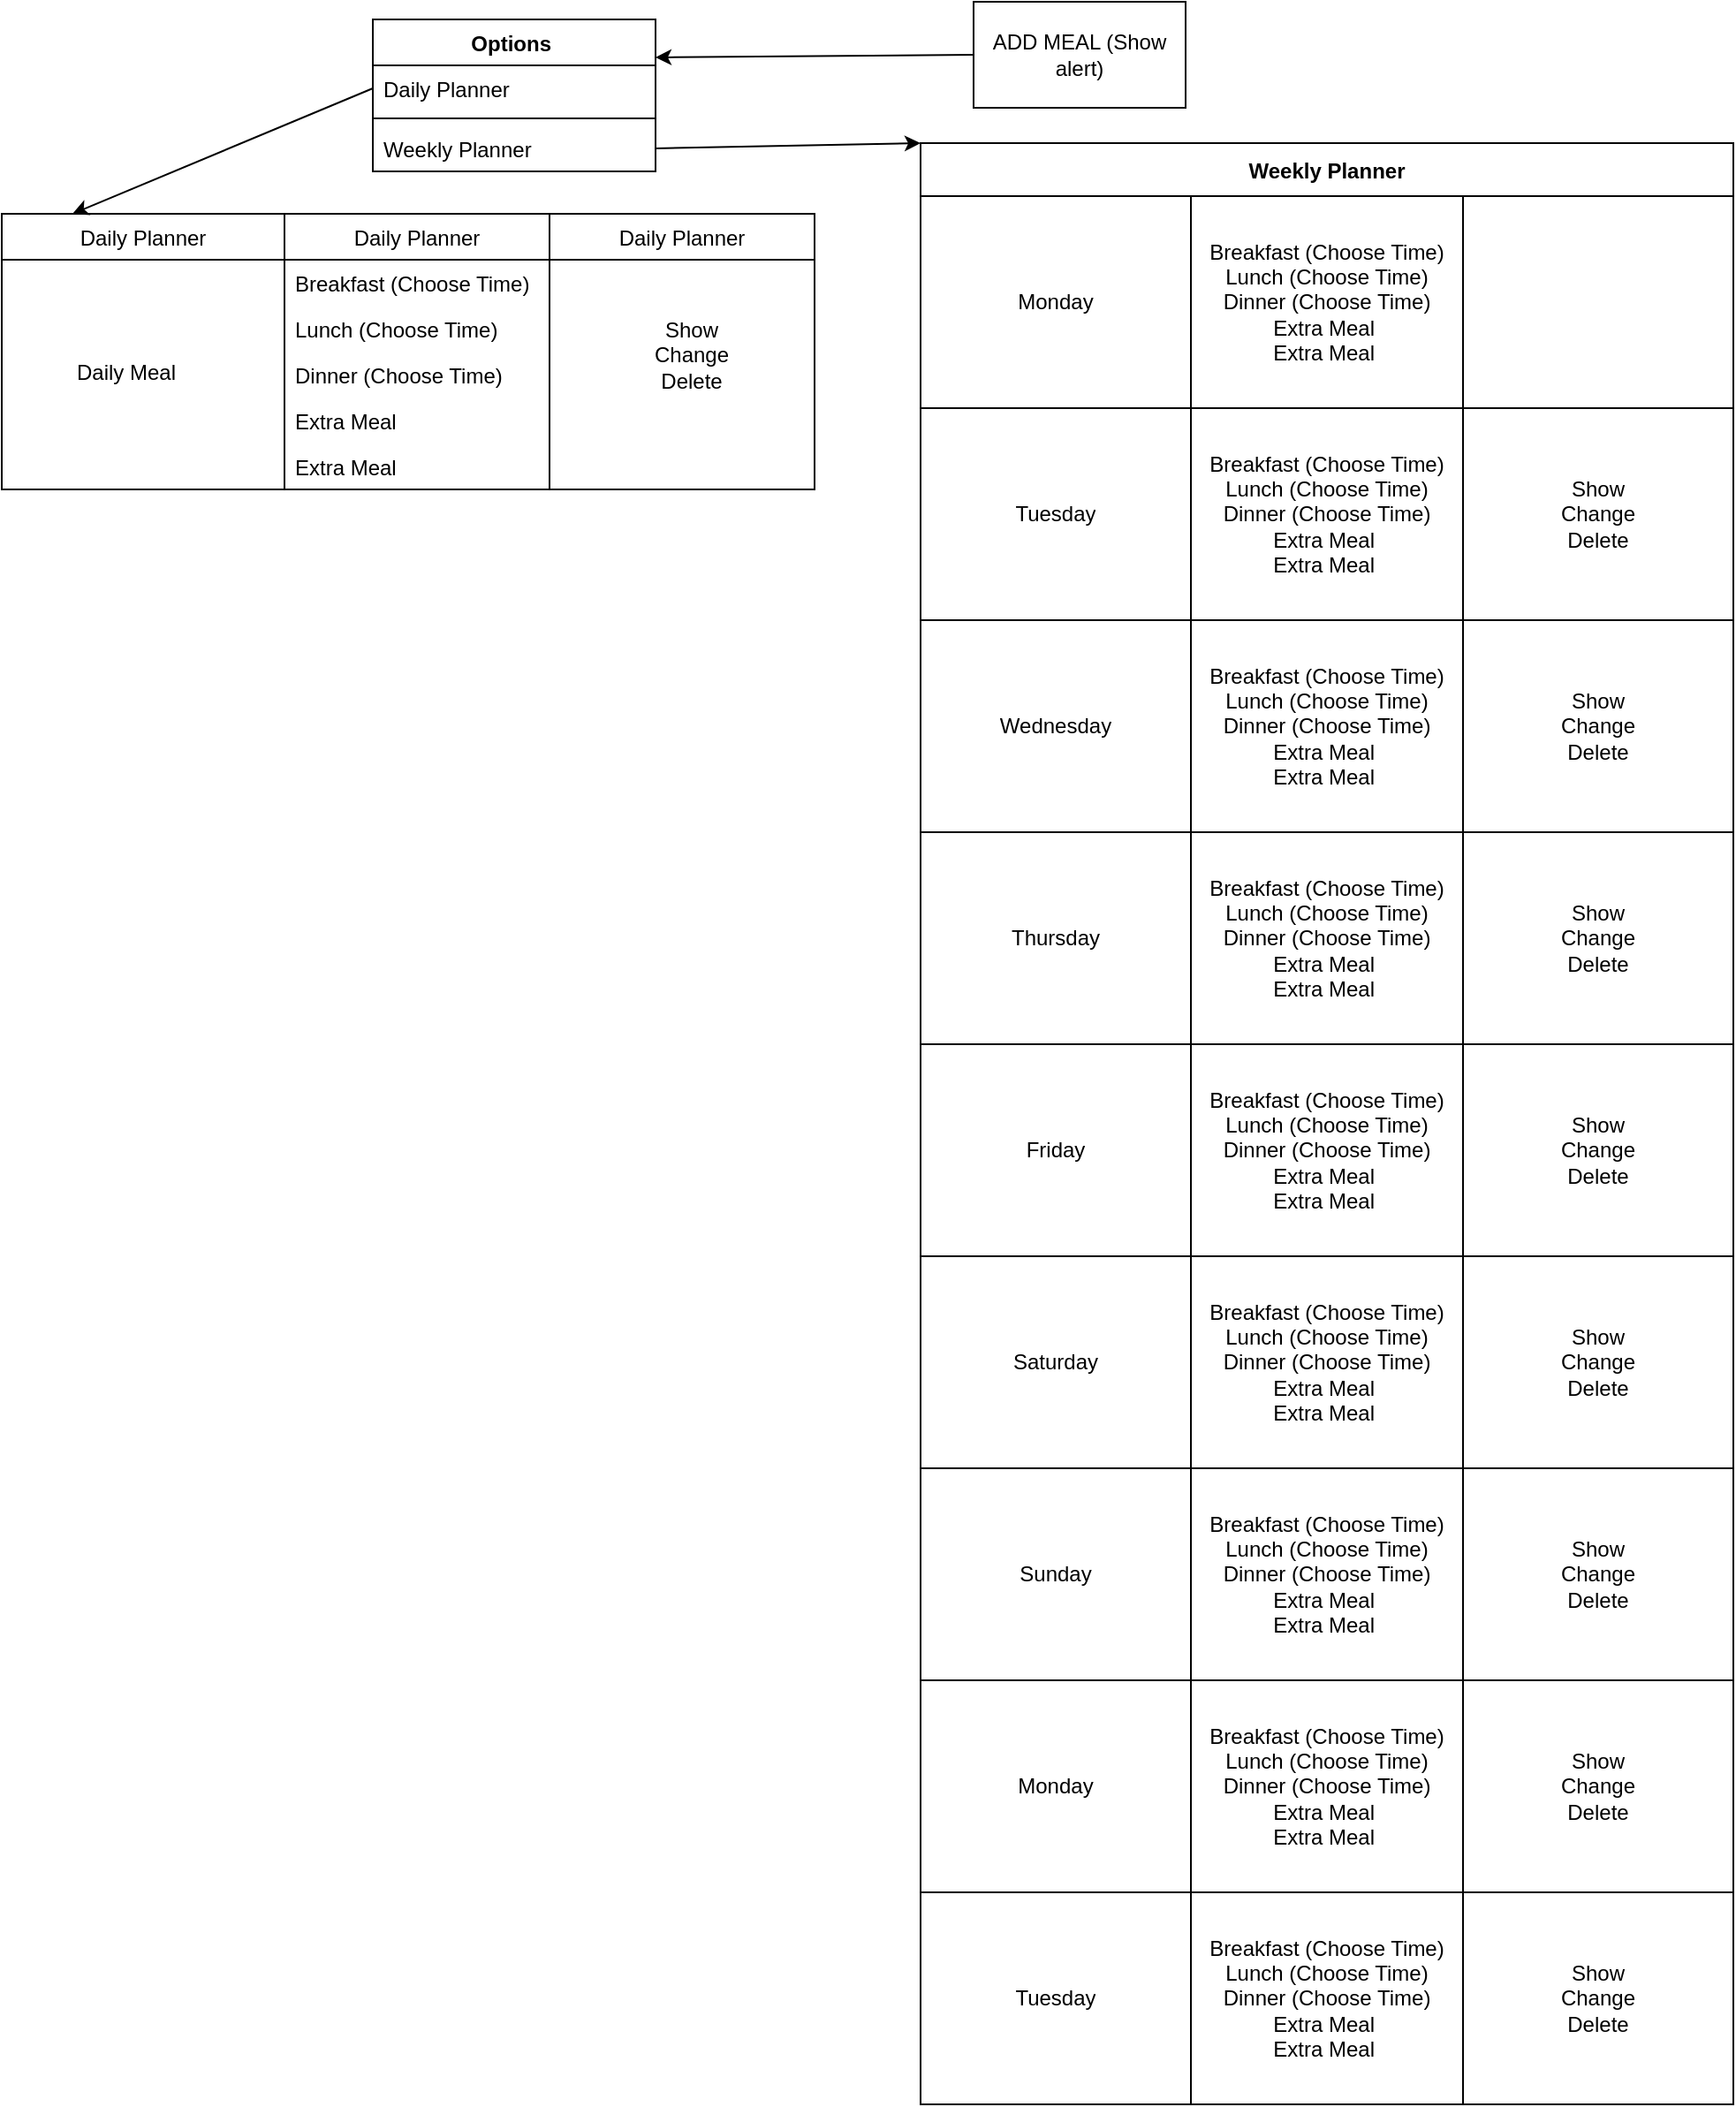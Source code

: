 <mxfile>
    <diagram id="pqY309hfnbzZIOM1RfYN" name="Page-1">
        <mxGraphModel dx="2066" dy="558" grid="1" gridSize="10" guides="1" tooltips="1" connect="1" arrows="1" fold="1" page="1" pageScale="1" pageWidth="850" pageHeight="1100" math="0" shadow="0">
            <root>
                <mxCell id="0"/>
                <mxCell id="1" parent="0"/>
                <mxCell id="2" value="Weekly Planner" style="shape=table;startSize=30;container=1;collapsible=0;childLayout=tableLayout;fontStyle=1;align=center;" vertex="1" parent="1">
                    <mxGeometry x="350" y="90" width="460" height="1110" as="geometry"/>
                </mxCell>
                <mxCell id="3" value="" style="shape=tableRow;horizontal=0;startSize=0;swimlaneHead=0;swimlaneBody=0;top=0;left=0;bottom=0;right=0;collapsible=0;dropTarget=0;fillColor=none;points=[[0,0.5],[1,0.5]];portConstraint=eastwest;" vertex="1" parent="2">
                    <mxGeometry y="30" width="460" height="120" as="geometry"/>
                </mxCell>
                <mxCell id="4" value="Monday" style="shape=partialRectangle;html=1;whiteSpace=wrap;connectable=0;fillColor=none;top=0;left=0;bottom=0;right=0;overflow=hidden;" vertex="1" parent="3">
                    <mxGeometry width="153" height="120" as="geometry">
                        <mxRectangle width="153" height="120" as="alternateBounds"/>
                    </mxGeometry>
                </mxCell>
                <mxCell id="5" value="&lt;span style=&quot;text-align: left;&quot;&gt;Breakfast (Choose Time)&lt;br&gt;&lt;/span&gt;&lt;span style=&quot;text-align: left;&quot;&gt;Lunch (Choose Time)&lt;br&gt;&lt;/span&gt;&lt;span style=&quot;text-align: left;&quot;&gt;Dinner (Choose Time)&lt;br&gt;&lt;/span&gt;&lt;span style=&quot;text-align: left;&quot;&gt;Extra Meal&amp;nbsp;&lt;br&gt;&lt;/span&gt;&lt;span style=&quot;text-align: left;&quot;&gt;Extra Meal&amp;nbsp;&lt;/span&gt;&lt;span style=&quot;text-align: left;&quot;&gt;&lt;br&gt;&lt;/span&gt;" style="shape=partialRectangle;html=1;whiteSpace=wrap;connectable=0;fillColor=none;top=0;left=0;bottom=0;right=0;overflow=hidden;" vertex="1" parent="3">
                    <mxGeometry x="153" width="154" height="120" as="geometry">
                        <mxRectangle width="154" height="120" as="alternateBounds"/>
                    </mxGeometry>
                </mxCell>
                <mxCell id="6" value="" style="shape=partialRectangle;html=1;whiteSpace=wrap;connectable=0;fillColor=none;top=0;left=0;bottom=0;right=0;overflow=hidden;" vertex="1" parent="3">
                    <mxGeometry x="307" width="153" height="120" as="geometry">
                        <mxRectangle width="153" height="120" as="alternateBounds"/>
                    </mxGeometry>
                </mxCell>
                <mxCell id="7" value="" style="shape=tableRow;horizontal=0;startSize=0;swimlaneHead=0;swimlaneBody=0;top=0;left=0;bottom=0;right=0;collapsible=0;dropTarget=0;fillColor=none;points=[[0,0.5],[1,0.5]];portConstraint=eastwest;" vertex="1" parent="2">
                    <mxGeometry y="150" width="460" height="120" as="geometry"/>
                </mxCell>
                <mxCell id="8" value="Tuesday" style="shape=partialRectangle;html=1;whiteSpace=wrap;connectable=0;fillColor=none;top=0;left=0;bottom=0;right=0;overflow=hidden;" vertex="1" parent="7">
                    <mxGeometry width="153" height="120" as="geometry">
                        <mxRectangle width="153" height="120" as="alternateBounds"/>
                    </mxGeometry>
                </mxCell>
                <mxCell id="9" value="&lt;span style=&quot;text-align: left;&quot;&gt;Breakfast (Choose Time)&lt;br&gt;&lt;/span&gt;&lt;span style=&quot;text-align: left;&quot;&gt;Lunch (Choose Time)&lt;br&gt;&lt;/span&gt;&lt;span style=&quot;text-align: left;&quot;&gt;Dinner (Choose Time)&lt;br&gt;&lt;/span&gt;&lt;span style=&quot;text-align: left;&quot;&gt;Extra Meal&amp;nbsp;&lt;br&gt;&lt;/span&gt;&lt;span style=&quot;text-align: left;&quot;&gt;Extra Meal&amp;nbsp;&lt;/span&gt;" style="shape=partialRectangle;html=1;whiteSpace=wrap;connectable=0;fillColor=none;top=0;left=0;bottom=0;right=0;overflow=hidden;" vertex="1" parent="7">
                    <mxGeometry x="153" width="154" height="120" as="geometry">
                        <mxRectangle width="154" height="120" as="alternateBounds"/>
                    </mxGeometry>
                </mxCell>
                <mxCell id="10" value="Show&lt;br&gt;Change&lt;br&gt;Delete" style="shape=partialRectangle;html=1;whiteSpace=wrap;connectable=0;fillColor=none;top=0;left=0;bottom=0;right=0;overflow=hidden;" vertex="1" parent="7">
                    <mxGeometry x="307" width="153" height="120" as="geometry">
                        <mxRectangle width="153" height="120" as="alternateBounds"/>
                    </mxGeometry>
                </mxCell>
                <mxCell id="11" value="" style="shape=tableRow;horizontal=0;startSize=0;swimlaneHead=0;swimlaneBody=0;top=0;left=0;bottom=0;right=0;collapsible=0;dropTarget=0;fillColor=none;points=[[0,0.5],[1,0.5]];portConstraint=eastwest;" vertex="1" parent="2">
                    <mxGeometry y="270" width="460" height="120" as="geometry"/>
                </mxCell>
                <mxCell id="12" value="Wednesday" style="shape=partialRectangle;html=1;whiteSpace=wrap;connectable=0;fillColor=none;top=0;left=0;bottom=0;right=0;overflow=hidden;" vertex="1" parent="11">
                    <mxGeometry width="153" height="120" as="geometry">
                        <mxRectangle width="153" height="120" as="alternateBounds"/>
                    </mxGeometry>
                </mxCell>
                <mxCell id="13" value="&lt;span style=&quot;text-align: left;&quot;&gt;Breakfast (Choose Time)&lt;br&gt;&lt;/span&gt;&lt;span style=&quot;text-align: left;&quot;&gt;Lunch (Choose Time)&lt;br&gt;&lt;/span&gt;&lt;span style=&quot;text-align: left;&quot;&gt;Dinner (Choose Time)&lt;br&gt;&lt;/span&gt;&lt;span style=&quot;text-align: left;&quot;&gt;Extra Meal&amp;nbsp;&lt;br&gt;&lt;/span&gt;&lt;span style=&quot;text-align: left;&quot;&gt;Extra Meal&amp;nbsp;&lt;/span&gt;" style="shape=partialRectangle;html=1;whiteSpace=wrap;connectable=0;fillColor=none;top=0;left=0;bottom=0;right=0;overflow=hidden;" vertex="1" parent="11">
                    <mxGeometry x="153" width="154" height="120" as="geometry">
                        <mxRectangle width="154" height="120" as="alternateBounds"/>
                    </mxGeometry>
                </mxCell>
                <mxCell id="14" value="Show&lt;br&gt;Change&lt;br&gt;Delete" style="shape=partialRectangle;html=1;whiteSpace=wrap;connectable=0;fillColor=none;top=0;left=0;bottom=0;right=0;overflow=hidden;" vertex="1" parent="11">
                    <mxGeometry x="307" width="153" height="120" as="geometry">
                        <mxRectangle width="153" height="120" as="alternateBounds"/>
                    </mxGeometry>
                </mxCell>
                <mxCell id="60" value="" style="shape=tableRow;horizontal=0;startSize=0;swimlaneHead=0;swimlaneBody=0;top=0;left=0;bottom=0;right=0;collapsible=0;dropTarget=0;fillColor=none;points=[[0,0.5],[1,0.5]];portConstraint=eastwest;" vertex="1" parent="2">
                    <mxGeometry y="390" width="460" height="120" as="geometry"/>
                </mxCell>
                <mxCell id="61" value="Thursday" style="shape=partialRectangle;html=1;whiteSpace=wrap;connectable=0;fillColor=none;top=0;left=0;bottom=0;right=0;overflow=hidden;" vertex="1" parent="60">
                    <mxGeometry width="153" height="120" as="geometry">
                        <mxRectangle width="153" height="120" as="alternateBounds"/>
                    </mxGeometry>
                </mxCell>
                <mxCell id="62" value="&lt;span style=&quot;text-align: left;&quot;&gt;Breakfast (Choose Time)&lt;br&gt;&lt;/span&gt;&lt;span style=&quot;text-align: left;&quot;&gt;Lunch (Choose Time)&lt;br&gt;&lt;/span&gt;&lt;span style=&quot;text-align: left;&quot;&gt;Dinner (Choose Time)&lt;br&gt;&lt;/span&gt;&lt;span style=&quot;text-align: left;&quot;&gt;Extra Meal&amp;nbsp;&lt;br&gt;&lt;/span&gt;&lt;span style=&quot;text-align: left;&quot;&gt;Extra Meal&amp;nbsp;&lt;/span&gt;" style="shape=partialRectangle;html=1;whiteSpace=wrap;connectable=0;fillColor=none;top=0;left=0;bottom=0;right=0;overflow=hidden;" vertex="1" parent="60">
                    <mxGeometry x="153" width="154" height="120" as="geometry">
                        <mxRectangle width="154" height="120" as="alternateBounds"/>
                    </mxGeometry>
                </mxCell>
                <mxCell id="63" value="Show&lt;br&gt;Change&lt;br&gt;Delete" style="shape=partialRectangle;html=1;whiteSpace=wrap;connectable=0;fillColor=none;top=0;left=0;bottom=0;right=0;overflow=hidden;" vertex="1" parent="60">
                    <mxGeometry x="307" width="153" height="120" as="geometry">
                        <mxRectangle width="153" height="120" as="alternateBounds"/>
                    </mxGeometry>
                </mxCell>
                <mxCell id="64" value="" style="shape=tableRow;horizontal=0;startSize=0;swimlaneHead=0;swimlaneBody=0;top=0;left=0;bottom=0;right=0;collapsible=0;dropTarget=0;fillColor=none;points=[[0,0.5],[1,0.5]];portConstraint=eastwest;" vertex="1" parent="2">
                    <mxGeometry y="510" width="460" height="120" as="geometry"/>
                </mxCell>
                <mxCell id="65" value="Friday" style="shape=partialRectangle;html=1;whiteSpace=wrap;connectable=0;fillColor=none;top=0;left=0;bottom=0;right=0;overflow=hidden;" vertex="1" parent="64">
                    <mxGeometry width="153" height="120" as="geometry">
                        <mxRectangle width="153" height="120" as="alternateBounds"/>
                    </mxGeometry>
                </mxCell>
                <mxCell id="66" value="&lt;span style=&quot;text-align: left;&quot;&gt;Breakfast (Choose Time)&lt;br&gt;&lt;/span&gt;&lt;span style=&quot;text-align: left;&quot;&gt;Lunch (Choose Time)&lt;br&gt;&lt;/span&gt;&lt;span style=&quot;text-align: left;&quot;&gt;Dinner (Choose Time)&lt;br&gt;&lt;/span&gt;&lt;span style=&quot;text-align: left;&quot;&gt;Extra Meal&amp;nbsp;&lt;br&gt;&lt;/span&gt;&lt;span style=&quot;text-align: left;&quot;&gt;Extra Meal&amp;nbsp;&lt;/span&gt;" style="shape=partialRectangle;html=1;whiteSpace=wrap;connectable=0;fillColor=none;top=0;left=0;bottom=0;right=0;overflow=hidden;" vertex="1" parent="64">
                    <mxGeometry x="153" width="154" height="120" as="geometry">
                        <mxRectangle width="154" height="120" as="alternateBounds"/>
                    </mxGeometry>
                </mxCell>
                <mxCell id="67" value="Show&lt;br&gt;Change&lt;br&gt;Delete" style="shape=partialRectangle;html=1;whiteSpace=wrap;connectable=0;fillColor=none;top=0;left=0;bottom=0;right=0;overflow=hidden;" vertex="1" parent="64">
                    <mxGeometry x="307" width="153" height="120" as="geometry">
                        <mxRectangle width="153" height="120" as="alternateBounds"/>
                    </mxGeometry>
                </mxCell>
                <mxCell id="68" value="" style="shape=tableRow;horizontal=0;startSize=0;swimlaneHead=0;swimlaneBody=0;top=0;left=0;bottom=0;right=0;collapsible=0;dropTarget=0;fillColor=none;points=[[0,0.5],[1,0.5]];portConstraint=eastwest;" vertex="1" parent="2">
                    <mxGeometry y="630" width="460" height="120" as="geometry"/>
                </mxCell>
                <mxCell id="69" value="Saturday" style="shape=partialRectangle;html=1;whiteSpace=wrap;connectable=0;fillColor=none;top=0;left=0;bottom=0;right=0;overflow=hidden;" vertex="1" parent="68">
                    <mxGeometry width="153" height="120" as="geometry">
                        <mxRectangle width="153" height="120" as="alternateBounds"/>
                    </mxGeometry>
                </mxCell>
                <mxCell id="70" value="&lt;span style=&quot;text-align: left;&quot;&gt;Breakfast (Choose Time)&lt;br&gt;&lt;/span&gt;&lt;span style=&quot;text-align: left;&quot;&gt;Lunch (Choose Time)&lt;br&gt;&lt;/span&gt;&lt;span style=&quot;text-align: left;&quot;&gt;Dinner (Choose Time)&lt;br&gt;&lt;/span&gt;&lt;span style=&quot;text-align: left;&quot;&gt;Extra Meal&amp;nbsp;&lt;br&gt;&lt;/span&gt;&lt;span style=&quot;text-align: left;&quot;&gt;Extra Meal&amp;nbsp;&lt;/span&gt;" style="shape=partialRectangle;html=1;whiteSpace=wrap;connectable=0;fillColor=none;top=0;left=0;bottom=0;right=0;overflow=hidden;" vertex="1" parent="68">
                    <mxGeometry x="153" width="154" height="120" as="geometry">
                        <mxRectangle width="154" height="120" as="alternateBounds"/>
                    </mxGeometry>
                </mxCell>
                <mxCell id="71" value="Show&lt;br&gt;Change&lt;br&gt;Delete" style="shape=partialRectangle;html=1;whiteSpace=wrap;connectable=0;fillColor=none;top=0;left=0;bottom=0;right=0;overflow=hidden;" vertex="1" parent="68">
                    <mxGeometry x="307" width="153" height="120" as="geometry">
                        <mxRectangle width="153" height="120" as="alternateBounds"/>
                    </mxGeometry>
                </mxCell>
                <mxCell id="72" value="" style="shape=tableRow;horizontal=0;startSize=0;swimlaneHead=0;swimlaneBody=0;top=0;left=0;bottom=0;right=0;collapsible=0;dropTarget=0;fillColor=none;points=[[0,0.5],[1,0.5]];portConstraint=eastwest;" vertex="1" parent="2">
                    <mxGeometry y="750" width="460" height="120" as="geometry"/>
                </mxCell>
                <mxCell id="73" value="Sunday" style="shape=partialRectangle;html=1;whiteSpace=wrap;connectable=0;fillColor=none;top=0;left=0;bottom=0;right=0;overflow=hidden;" vertex="1" parent="72">
                    <mxGeometry width="153" height="120" as="geometry">
                        <mxRectangle width="153" height="120" as="alternateBounds"/>
                    </mxGeometry>
                </mxCell>
                <mxCell id="74" value="&lt;span style=&quot;text-align: left;&quot;&gt;Breakfast (Choose Time)&lt;br&gt;&lt;/span&gt;&lt;span style=&quot;text-align: left;&quot;&gt;Lunch (Choose Time)&lt;br&gt;&lt;/span&gt;&lt;span style=&quot;text-align: left;&quot;&gt;Dinner (Choose Time)&lt;br&gt;&lt;/span&gt;&lt;span style=&quot;text-align: left;&quot;&gt;Extra Meal&amp;nbsp;&lt;br&gt;&lt;/span&gt;&lt;span style=&quot;text-align: left;&quot;&gt;Extra Meal&amp;nbsp;&lt;/span&gt;" style="shape=partialRectangle;html=1;whiteSpace=wrap;connectable=0;fillColor=none;top=0;left=0;bottom=0;right=0;overflow=hidden;" vertex="1" parent="72">
                    <mxGeometry x="153" width="154" height="120" as="geometry">
                        <mxRectangle width="154" height="120" as="alternateBounds"/>
                    </mxGeometry>
                </mxCell>
                <mxCell id="75" value="Show&lt;br&gt;Change&lt;br&gt;Delete" style="shape=partialRectangle;html=1;whiteSpace=wrap;connectable=0;fillColor=none;top=0;left=0;bottom=0;right=0;overflow=hidden;" vertex="1" parent="72">
                    <mxGeometry x="307" width="153" height="120" as="geometry">
                        <mxRectangle width="153" height="120" as="alternateBounds"/>
                    </mxGeometry>
                </mxCell>
                <mxCell id="78" value="" style="shape=tableRow;horizontal=0;startSize=0;swimlaneHead=0;swimlaneBody=0;top=0;left=0;bottom=0;right=0;collapsible=0;dropTarget=0;fillColor=none;points=[[0,0.5],[1,0.5]];portConstraint=eastwest;" vertex="1" parent="2">
                    <mxGeometry y="870" width="460" height="120" as="geometry"/>
                </mxCell>
                <mxCell id="79" value="Monday" style="shape=partialRectangle;html=1;whiteSpace=wrap;connectable=0;fillColor=none;top=0;left=0;bottom=0;right=0;overflow=hidden;" vertex="1" parent="78">
                    <mxGeometry width="153" height="120" as="geometry">
                        <mxRectangle width="153" height="120" as="alternateBounds"/>
                    </mxGeometry>
                </mxCell>
                <mxCell id="80" value="&lt;span style=&quot;text-align: left;&quot;&gt;Breakfast (Choose Time)&lt;br&gt;&lt;/span&gt;&lt;span style=&quot;text-align: left;&quot;&gt;Lunch (Choose Time)&lt;br&gt;&lt;/span&gt;&lt;span style=&quot;text-align: left;&quot;&gt;Dinner (Choose Time)&lt;br&gt;&lt;/span&gt;&lt;span style=&quot;text-align: left;&quot;&gt;Extra Meal&amp;nbsp;&lt;br&gt;&lt;/span&gt;&lt;span style=&quot;text-align: left;&quot;&gt;Extra Meal&amp;nbsp;&lt;/span&gt;&lt;span style=&quot;text-align: left;&quot;&gt;&lt;br&gt;&lt;/span&gt;" style="shape=partialRectangle;html=1;whiteSpace=wrap;connectable=0;fillColor=none;top=0;left=0;bottom=0;right=0;overflow=hidden;" vertex="1" parent="78">
                    <mxGeometry x="153" width="154" height="120" as="geometry">
                        <mxRectangle width="154" height="120" as="alternateBounds"/>
                    </mxGeometry>
                </mxCell>
                <mxCell id="81" value="Show&lt;br&gt;Change&lt;br&gt;Delete" style="shape=partialRectangle;html=1;whiteSpace=wrap;connectable=0;fillColor=none;top=0;left=0;bottom=0;right=0;overflow=hidden;" vertex="1" parent="78">
                    <mxGeometry x="307" width="153" height="120" as="geometry">
                        <mxRectangle width="153" height="120" as="alternateBounds"/>
                    </mxGeometry>
                </mxCell>
                <mxCell id="82" value="" style="shape=tableRow;horizontal=0;startSize=0;swimlaneHead=0;swimlaneBody=0;top=0;left=0;bottom=0;right=0;collapsible=0;dropTarget=0;fillColor=none;points=[[0,0.5],[1,0.5]];portConstraint=eastwest;" vertex="1" parent="2">
                    <mxGeometry y="990" width="460" height="120" as="geometry"/>
                </mxCell>
                <mxCell id="83" value="Tuesday" style="shape=partialRectangle;html=1;whiteSpace=wrap;connectable=0;fillColor=none;top=0;left=0;bottom=0;right=0;overflow=hidden;" vertex="1" parent="82">
                    <mxGeometry width="153" height="120" as="geometry">
                        <mxRectangle width="153" height="120" as="alternateBounds"/>
                    </mxGeometry>
                </mxCell>
                <mxCell id="84" value="&lt;span style=&quot;text-align: left;&quot;&gt;Breakfast (Choose Time)&lt;br&gt;&lt;/span&gt;&lt;span style=&quot;text-align: left;&quot;&gt;Lunch (Choose Time)&lt;br&gt;&lt;/span&gt;&lt;span style=&quot;text-align: left;&quot;&gt;Dinner (Choose Time)&lt;br&gt;&lt;/span&gt;&lt;span style=&quot;text-align: left;&quot;&gt;Extra Meal&amp;nbsp;&lt;br&gt;&lt;/span&gt;&lt;span style=&quot;text-align: left;&quot;&gt;Extra Meal&amp;nbsp;&lt;/span&gt;" style="shape=partialRectangle;html=1;whiteSpace=wrap;connectable=0;fillColor=none;top=0;left=0;bottom=0;right=0;overflow=hidden;" vertex="1" parent="82">
                    <mxGeometry x="153" width="154" height="120" as="geometry">
                        <mxRectangle width="154" height="120" as="alternateBounds"/>
                    </mxGeometry>
                </mxCell>
                <mxCell id="85" value="Show&lt;br&gt;Change&lt;br&gt;Delete" style="shape=partialRectangle;html=1;whiteSpace=wrap;connectable=0;fillColor=none;top=0;left=0;bottom=0;right=0;overflow=hidden;" vertex="1" parent="82">
                    <mxGeometry x="307" width="153" height="120" as="geometry">
                        <mxRectangle width="153" height="120" as="alternateBounds"/>
                    </mxGeometry>
                </mxCell>
                <mxCell id="21" style="edgeStyle=none;html=1;exitX=0;exitY=0.5;exitDx=0;exitDy=0;entryX=1;entryY=0.25;entryDx=0;entryDy=0;" edge="1" parent="1" source="15" target="17">
                    <mxGeometry relative="1" as="geometry"/>
                </mxCell>
                <mxCell id="15" value="ADD MEAL (Show alert)" style="rounded=0;whiteSpace=wrap;html=1;" vertex="1" parent="1">
                    <mxGeometry x="380" y="10" width="120" height="60" as="geometry"/>
                </mxCell>
                <mxCell id="17" value="Options " style="swimlane;fontStyle=1;align=center;verticalAlign=top;childLayout=stackLayout;horizontal=1;startSize=26;horizontalStack=0;resizeParent=1;resizeParentMax=0;resizeLast=0;collapsible=1;marginBottom=0;" vertex="1" parent="1">
                    <mxGeometry x="40" y="20" width="160" height="86" as="geometry"/>
                </mxCell>
                <mxCell id="18" value="Daily Planner" style="text;strokeColor=none;fillColor=none;align=left;verticalAlign=top;spacingLeft=4;spacingRight=4;overflow=hidden;rotatable=0;points=[[0,0.5],[1,0.5]];portConstraint=eastwest;" vertex="1" parent="17">
                    <mxGeometry y="26" width="160" height="26" as="geometry"/>
                </mxCell>
                <mxCell id="19" value="" style="line;strokeWidth=1;fillColor=none;align=left;verticalAlign=middle;spacingTop=-1;spacingLeft=3;spacingRight=3;rotatable=0;labelPosition=right;points=[];portConstraint=eastwest;strokeColor=inherit;" vertex="1" parent="17">
                    <mxGeometry y="52" width="160" height="8" as="geometry"/>
                </mxCell>
                <mxCell id="20" value="Weekly Planner" style="text;strokeColor=none;fillColor=none;align=left;verticalAlign=top;spacingLeft=4;spacingRight=4;overflow=hidden;rotatable=0;points=[[0,0.5],[1,0.5]];portConstraint=eastwest;" vertex="1" parent="17">
                    <mxGeometry y="60" width="160" height="26" as="geometry"/>
                </mxCell>
                <mxCell id="22" style="edgeStyle=none;html=1;exitX=1;exitY=0.5;exitDx=0;exitDy=0;entryX=0;entryY=0;entryDx=0;entryDy=0;" edge="1" parent="1" source="20" target="2">
                    <mxGeometry relative="1" as="geometry"/>
                </mxCell>
                <mxCell id="36" style="edgeStyle=none;html=1;exitX=0;exitY=0.5;exitDx=0;exitDy=0;entryX=0.25;entryY=0;entryDx=0;entryDy=0;" edge="1" parent="1" source="18" target="48">
                    <mxGeometry relative="1" as="geometry">
                        <mxPoint x="-20" y="150" as="targetPoint"/>
                    </mxGeometry>
                </mxCell>
                <mxCell id="48" value="Daily Planner" style="swimlane;fontStyle=0;childLayout=stackLayout;horizontal=1;startSize=26;fillColor=none;horizontalStack=0;resizeParent=1;resizeParentMax=0;resizeLast=0;collapsible=1;marginBottom=0;" vertex="1" parent="1">
                    <mxGeometry x="-170" y="130" width="160" height="156" as="geometry"/>
                </mxCell>
                <mxCell id="91" value="Daily Planner" style="swimlane;fontStyle=0;childLayout=stackLayout;horizontal=1;startSize=26;fillColor=none;horizontalStack=0;resizeParent=1;resizeParentMax=0;resizeLast=0;collapsible=1;marginBottom=0;" vertex="1" parent="1">
                    <mxGeometry x="-10" y="130" width="150" height="156" as="geometry"/>
                </mxCell>
                <mxCell id="92" value="Breakfast (Choose Time)" style="text;strokeColor=none;fillColor=none;align=left;verticalAlign=top;spacingLeft=4;spacingRight=4;overflow=hidden;rotatable=0;points=[[0,0.5],[1,0.5]];portConstraint=eastwest;" vertex="1" parent="91">
                    <mxGeometry y="26" width="150" height="26" as="geometry"/>
                </mxCell>
                <mxCell id="93" value="Lunch (Choose Time)" style="text;strokeColor=none;fillColor=none;align=left;verticalAlign=top;spacingLeft=4;spacingRight=4;overflow=hidden;rotatable=0;points=[[0,0.5],[1,0.5]];portConstraint=eastwest;" vertex="1" parent="91">
                    <mxGeometry y="52" width="150" height="26" as="geometry"/>
                </mxCell>
                <mxCell id="94" value="Dinner (Choose Time)" style="text;strokeColor=none;fillColor=none;align=left;verticalAlign=top;spacingLeft=4;spacingRight=4;overflow=hidden;rotatable=0;points=[[0,0.5],[1,0.5]];portConstraint=eastwest;" vertex="1" parent="91">
                    <mxGeometry y="78" width="150" height="26" as="geometry"/>
                </mxCell>
                <mxCell id="95" value="Extra Meal " style="text;strokeColor=none;fillColor=none;align=left;verticalAlign=top;spacingLeft=4;spacingRight=4;overflow=hidden;rotatable=0;points=[[0,0.5],[1,0.5]];portConstraint=eastwest;" vertex="1" parent="91">
                    <mxGeometry y="104" width="150" height="26" as="geometry"/>
                </mxCell>
                <mxCell id="96" value="Extra Meal" style="text;strokeColor=none;fillColor=none;align=left;verticalAlign=top;spacingLeft=4;spacingRight=4;overflow=hidden;rotatable=0;points=[[0,0.5],[1,0.5]];portConstraint=eastwest;" vertex="1" parent="91">
                    <mxGeometry y="130" width="150" height="26" as="geometry"/>
                </mxCell>
                <mxCell id="97" value="Daily Planner" style="swimlane;fontStyle=0;childLayout=stackLayout;horizontal=1;startSize=26;fillColor=none;horizontalStack=0;resizeParent=1;resizeParentMax=0;resizeLast=0;collapsible=1;marginBottom=0;" vertex="1" parent="1">
                    <mxGeometry x="140" y="130" width="150" height="156" as="geometry"/>
                </mxCell>
                <mxCell id="103" value="Daily Meal" style="text;html=1;align=center;verticalAlign=middle;resizable=0;points=[];autosize=1;strokeColor=none;fillColor=none;" vertex="1" parent="1">
                    <mxGeometry x="-140" y="205" width="80" height="30" as="geometry"/>
                </mxCell>
                <mxCell id="104" value="&lt;span style=&quot;&quot;&gt;Show&lt;/span&gt;&lt;br style=&quot;&quot;&gt;&lt;span style=&quot;&quot;&gt;Change&lt;/span&gt;&lt;br style=&quot;&quot;&gt;&lt;span style=&quot;&quot;&gt;Delete&lt;/span&gt;" style="text;html=1;align=center;verticalAlign=middle;resizable=0;points=[];autosize=1;strokeColor=none;fillColor=none;" vertex="1" parent="1">
                    <mxGeometry x="185" y="180" width="70" height="60" as="geometry"/>
                </mxCell>
            </root>
        </mxGraphModel>
    </diagram>
</mxfile>